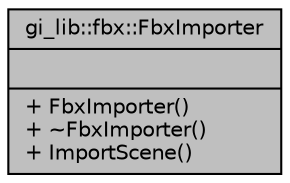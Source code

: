 digraph "gi_lib::fbx::FbxImporter"
{
  edge [fontname="Helvetica",fontsize="10",labelfontname="Helvetica",labelfontsize="10"];
  node [fontname="Helvetica",fontsize="10",shape=record];
  Node1 [label="{gi_lib::fbx::FbxImporter\n||+ FbxImporter()\l+ ~FbxImporter()\l+ ImportScene()\l}",height=0.2,width=0.4,color="black", fillcolor="grey75", style="filled", fontcolor="black"];
}
